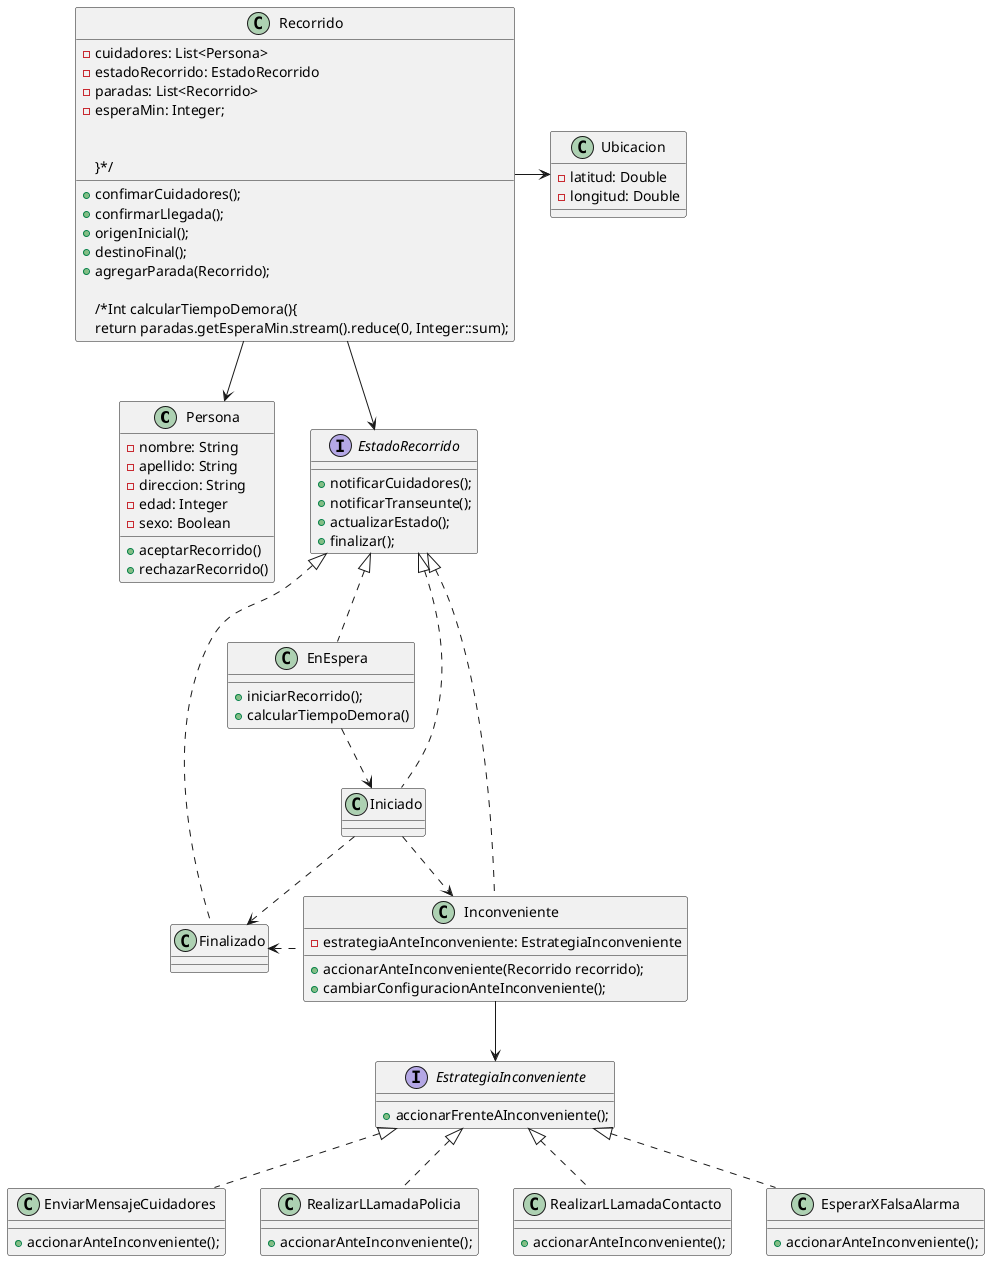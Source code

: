 @startuml

class Persona {
    -nombre: String
    -apellido: String
    -direccion: String
    -edad: Integer
    -sexo: Boolean

    +aceptarRecorrido()
    +rechazarRecorrido()

}

interface EstrategiaInconveniente {
    + accionarFrenteAInconveniente();
}

class EnviarMensajeCuidadores implements EstrategiaInconveniente {
    +accionarAnteInconveniente();
}

class RealizarLLamadaPolicia implements EstrategiaInconveniente {
    +accionarAnteInconveniente();
}

class RealizarLLamadaContacto implements EstrategiaInconveniente {
    +accionarAnteInconveniente();
}

class EsperarXFalsaAlarma implements EstrategiaInconveniente {
    +accionarAnteInconveniente();
}


interface EstadoRecorrido{
    +notificarCuidadores(); 
    +notificarTranseunte();
    +actualizarEstado();
    +finalizar();
}

class EnEspera implements EstadoRecorrido{
    +iniciarRecorrido();
    +calcularTiempoDemora()
}

class Iniciado implements EstadoRecorrido{
    

}

class Finalizado implements EstadoRecorrido{

}

class Inconveniente implements EstadoRecorrido{
    -estrategiaAnteInconveniente: EstrategiaInconveniente
    +accionarAnteInconveniente(Recorrido recorrido);
    +cambiarConfiguracionAnteInconveniente();
}

class Recorrido{
    -cuidadores: List<Persona>
    -estadoRecorrido: EstadoRecorrido
    -paradas: List<Recorrido>
    -esperaMin: Integer;

    +confimarCuidadores();
    +confirmarLlegada();
    +origenInicial();
    +destinoFinal();
    +agregarParada(Recorrido);

    /*Int calcularTiempoDemora(){
        return paradas.getEsperaMin.stream().reduce(0, Integer::sum);
    }*/
}

class Ubicacion{
    -latitud: Double
    -longitud: Double
    
}


Recorrido --> EstadoRecorrido
Recorrido --> Persona
Recorrido -right-> Ubicacion

Inconveniente -down-> EstrategiaInconveniente


Iniciado ..> Finalizado
Inconveniente .left.> Finalizado

EnEspera ..> Iniciado
Iniciado .right.> Inconveniente



@enduml 


